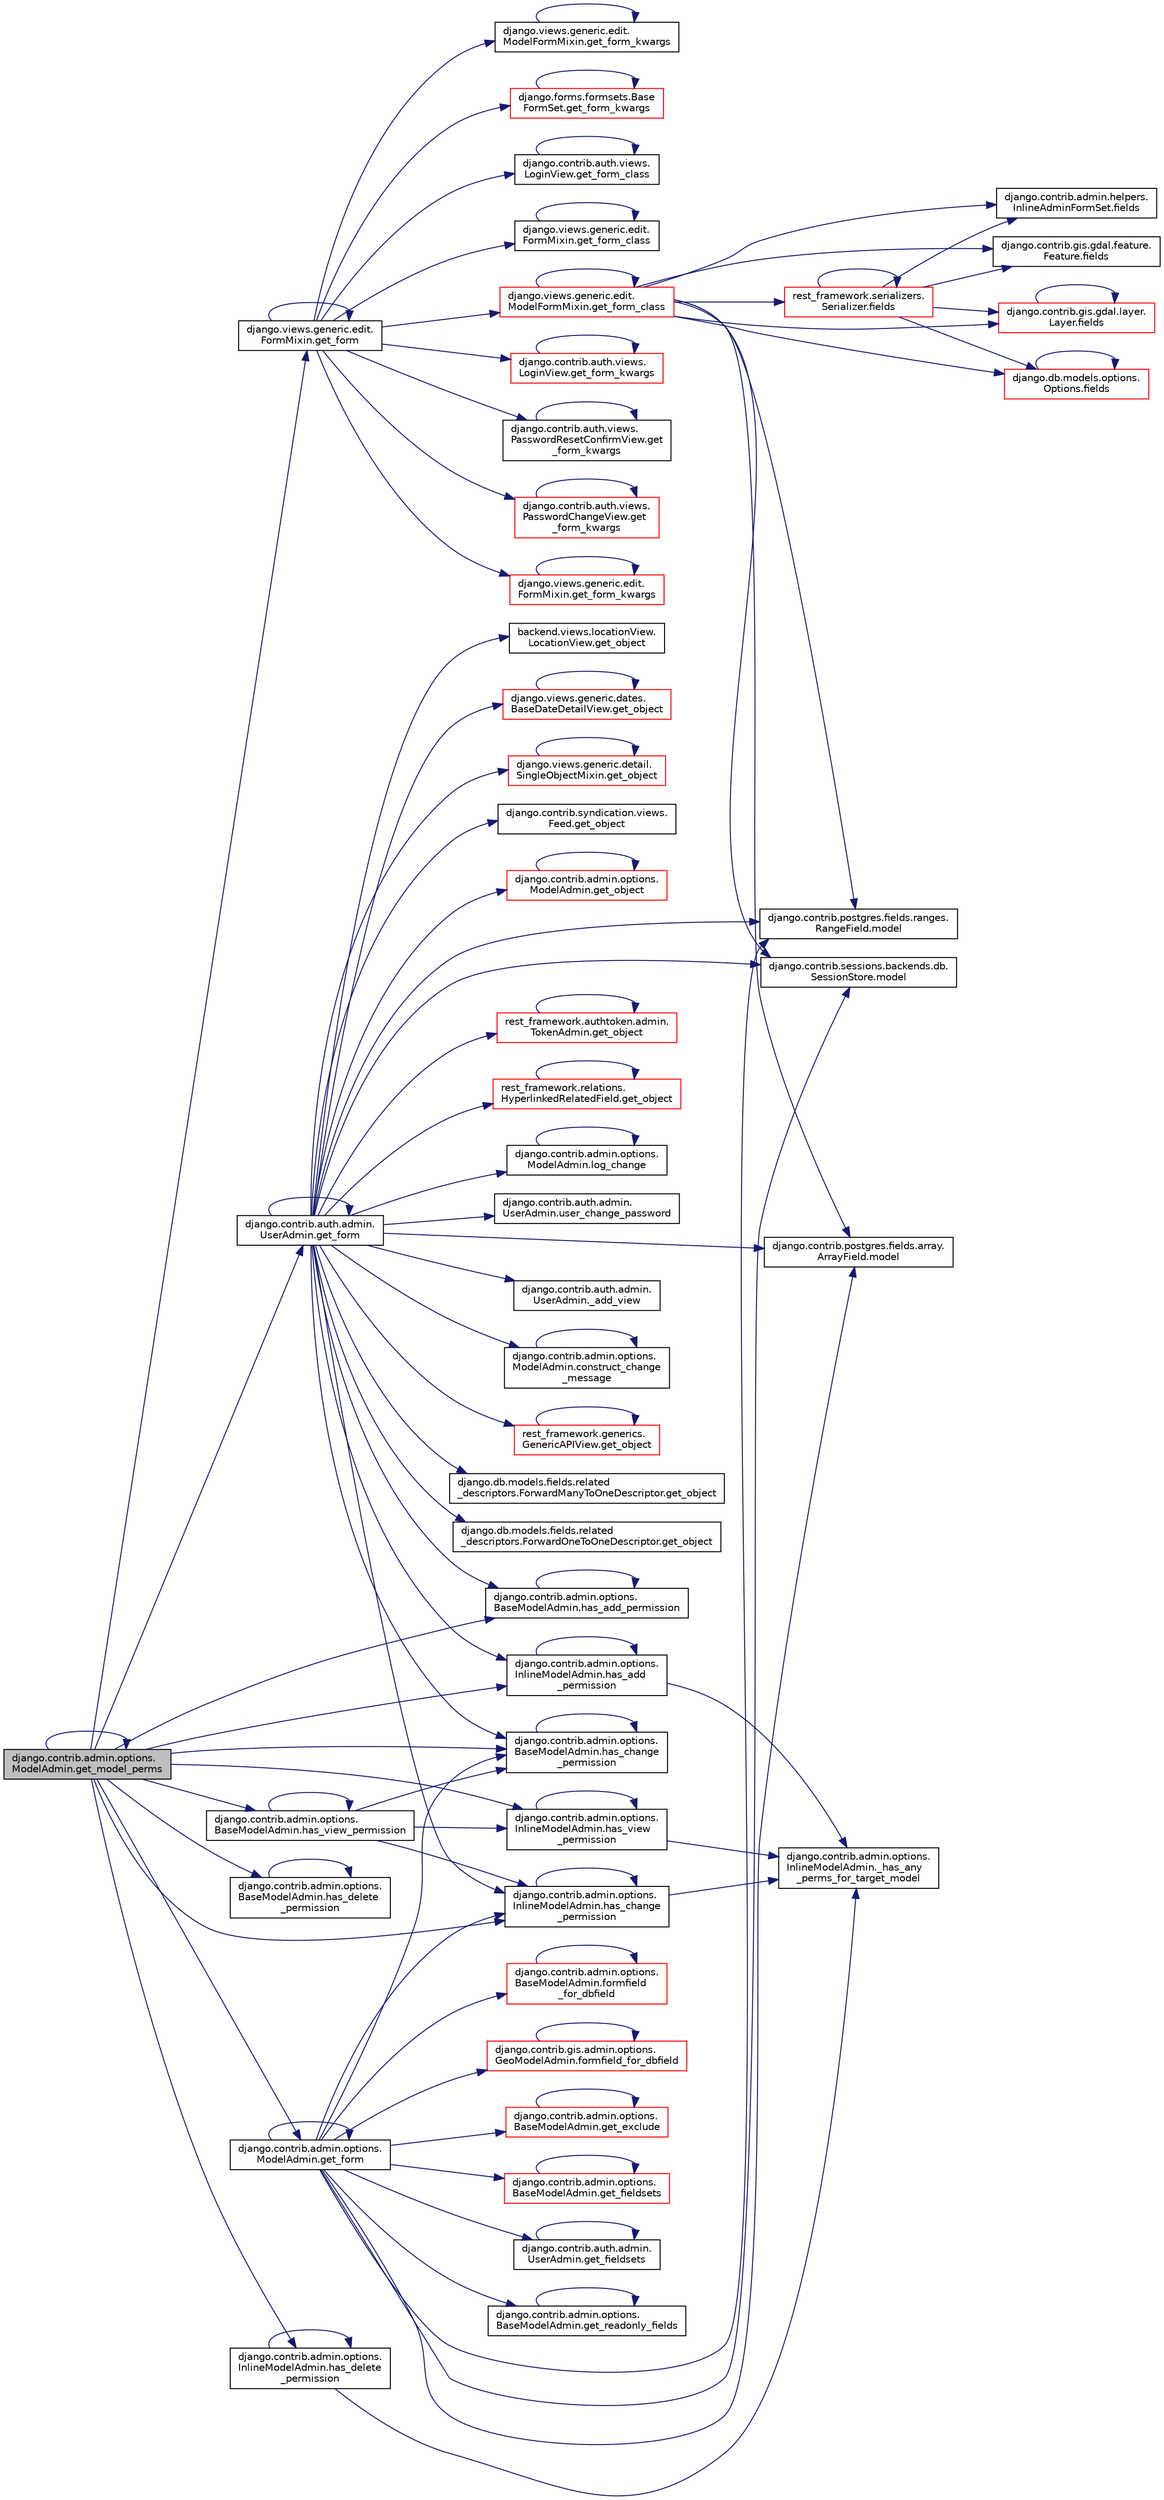 digraph "django.contrib.admin.options.ModelAdmin.get_model_perms"
{
 // LATEX_PDF_SIZE
  edge [fontname="Helvetica",fontsize="10",labelfontname="Helvetica",labelfontsize="10"];
  node [fontname="Helvetica",fontsize="10",shape=record];
  rankdir="LR";
  Node1 [label="django.contrib.admin.options.\lModelAdmin.get_model_perms",height=0.2,width=0.4,color="black", fillcolor="grey75", style="filled", fontcolor="black",tooltip=" "];
  Node1 -> Node2 [color="midnightblue",fontsize="10",style="solid",fontname="Helvetica"];
  Node2 [label="django.views.generic.edit.\lFormMixin.get_form",height=0.2,width=0.4,color="black", fillcolor="white", style="filled",URL="$df/d6a/classdjango_1_1views_1_1generic_1_1edit_1_1_form_mixin.html#a3d957f143079aa2efc364b3fb73153e2",tooltip=" "];
  Node2 -> Node2 [color="midnightblue",fontsize="10",style="solid",fontname="Helvetica"];
  Node2 -> Node3 [color="midnightblue",fontsize="10",style="solid",fontname="Helvetica"];
  Node3 [label="django.contrib.auth.views.\lLoginView.get_form_class",height=0.2,width=0.4,color="black", fillcolor="white", style="filled",URL="$dd/d60/classdjango_1_1contrib_1_1auth_1_1views_1_1_login_view.html#a265c421bfdf5068a6653c43e11b43e38",tooltip=" "];
  Node3 -> Node3 [color="midnightblue",fontsize="10",style="solid",fontname="Helvetica"];
  Node2 -> Node4 [color="midnightblue",fontsize="10",style="solid",fontname="Helvetica"];
  Node4 [label="django.views.generic.edit.\lFormMixin.get_form_class",height=0.2,width=0.4,color="black", fillcolor="white", style="filled",URL="$df/d6a/classdjango_1_1views_1_1generic_1_1edit_1_1_form_mixin.html#a9d5bf20e41415e95630dc370223da2f5",tooltip=" "];
  Node4 -> Node4 [color="midnightblue",fontsize="10",style="solid",fontname="Helvetica"];
  Node2 -> Node5 [color="midnightblue",fontsize="10",style="solid",fontname="Helvetica"];
  Node5 [label="django.views.generic.edit.\lModelFormMixin.get_form_class",height=0.2,width=0.4,color="red", fillcolor="white", style="filled",URL="$d9/de4/classdjango_1_1views_1_1generic_1_1edit_1_1_model_form_mixin.html#ab5f7deaff78cbca18e8d853aa6500f68",tooltip=" "];
  Node5 -> Node6 [color="midnightblue",fontsize="10",style="solid",fontname="Helvetica"];
  Node6 [label="django.contrib.admin.helpers.\lInlineAdminFormSet.fields",height=0.2,width=0.4,color="black", fillcolor="white", style="filled",URL="$db/d43/classdjango_1_1contrib_1_1admin_1_1helpers_1_1_inline_admin_form_set.html#a05da4b8d8905c6773882ad9d9219e56f",tooltip=" "];
  Node5 -> Node7 [color="midnightblue",fontsize="10",style="solid",fontname="Helvetica"];
  Node7 [label="django.contrib.gis.gdal.feature.\lFeature.fields",height=0.2,width=0.4,color="black", fillcolor="white", style="filled",URL="$db/d34/classdjango_1_1contrib_1_1gis_1_1gdal_1_1feature_1_1_feature.html#a8cfc80966af7ca71369fc1b2c511f7d2",tooltip=" "];
  Node5 -> Node8 [color="midnightblue",fontsize="10",style="solid",fontname="Helvetica"];
  Node8 [label="django.contrib.gis.gdal.layer.\lLayer.fields",height=0.2,width=0.4,color="red", fillcolor="white", style="filled",URL="$d9/d84/classdjango_1_1contrib_1_1gis_1_1gdal_1_1layer_1_1_layer.html#a6343afa888079fc224c68c4d69d0ae4c",tooltip=" "];
  Node8 -> Node8 [color="midnightblue",fontsize="10",style="solid",fontname="Helvetica"];
  Node5 -> Node11 [color="midnightblue",fontsize="10",style="solid",fontname="Helvetica"];
  Node11 [label="django.db.models.options.\lOptions.fields",height=0.2,width=0.4,color="red", fillcolor="white", style="filled",URL="$d4/d60/classdjango_1_1db_1_1models_1_1options_1_1_options.html#aad34b611171b74c47280b50bd350a7b5",tooltip=" "];
  Node11 -> Node11 [color="midnightblue",fontsize="10",style="solid",fontname="Helvetica"];
  Node5 -> Node19 [color="midnightblue",fontsize="10",style="solid",fontname="Helvetica"];
  Node19 [label="rest_framework.serializers.\lSerializer.fields",height=0.2,width=0.4,color="red", fillcolor="white", style="filled",URL="$de/daf/classrest__framework_1_1serializers_1_1_serializer.html#a304b94e9bf70334bb75af37586bb82fd",tooltip=" "];
  Node19 -> Node6 [color="midnightblue",fontsize="10",style="solid",fontname="Helvetica"];
  Node19 -> Node7 [color="midnightblue",fontsize="10",style="solid",fontname="Helvetica"];
  Node19 -> Node8 [color="midnightblue",fontsize="10",style="solid",fontname="Helvetica"];
  Node19 -> Node11 [color="midnightblue",fontsize="10",style="solid",fontname="Helvetica"];
  Node19 -> Node19 [color="midnightblue",fontsize="10",style="solid",fontname="Helvetica"];
  Node5 -> Node5 [color="midnightblue",fontsize="10",style="solid",fontname="Helvetica"];
  Node5 -> Node15 [color="midnightblue",fontsize="10",style="solid",fontname="Helvetica"];
  Node15 [label="django.contrib.postgres.fields.array.\lArrayField.model",height=0.2,width=0.4,color="black", fillcolor="white", style="filled",URL="$dc/ddf/classdjango_1_1contrib_1_1postgres_1_1fields_1_1array_1_1_array_field.html#a43ec884d709f829e50c6881dc369ce94",tooltip=" "];
  Node5 -> Node16 [color="midnightblue",fontsize="10",style="solid",fontname="Helvetica"];
  Node16 [label="django.contrib.postgres.fields.ranges.\lRangeField.model",height=0.2,width=0.4,color="black", fillcolor="white", style="filled",URL="$d5/d99/classdjango_1_1contrib_1_1postgres_1_1fields_1_1ranges_1_1_range_field.html#a5f5cfd6917f141914484d606279cf20a",tooltip=" "];
  Node5 -> Node17 [color="midnightblue",fontsize="10",style="solid",fontname="Helvetica"];
  Node17 [label="django.contrib.sessions.backends.db.\lSessionStore.model",height=0.2,width=0.4,color="black", fillcolor="white", style="filled",URL="$d2/d1a/classdjango_1_1contrib_1_1sessions_1_1backends_1_1db_1_1_session_store.html#a9b2f42869f296eab5fab4dd5867285df",tooltip=" "];
  Node2 -> Node995 [color="midnightblue",fontsize="10",style="solid",fontname="Helvetica"];
  Node995 [label="django.contrib.auth.views.\lLoginView.get_form_kwargs",height=0.2,width=0.4,color="red", fillcolor="white", style="filled",URL="$dd/d60/classdjango_1_1contrib_1_1auth_1_1views_1_1_login_view.html#acfe4d8339fbf103b4d0a3ab00ca515cb",tooltip=" "];
  Node995 -> Node995 [color="midnightblue",fontsize="10",style="solid",fontname="Helvetica"];
  Node2 -> Node996 [color="midnightblue",fontsize="10",style="solid",fontname="Helvetica"];
  Node996 [label="django.contrib.auth.views.\lPasswordResetConfirmView.get\l_form_kwargs",height=0.2,width=0.4,color="black", fillcolor="white", style="filled",URL="$da/d2d/classdjango_1_1contrib_1_1auth_1_1views_1_1_password_reset_confirm_view.html#a98c2c808d29b0e81720825d01c0d0de3",tooltip=" "];
  Node996 -> Node996 [color="midnightblue",fontsize="10",style="solid",fontname="Helvetica"];
  Node2 -> Node997 [color="midnightblue",fontsize="10",style="solid",fontname="Helvetica"];
  Node997 [label="django.contrib.auth.views.\lPasswordChangeView.get\l_form_kwargs",height=0.2,width=0.4,color="red", fillcolor="white", style="filled",URL="$d6/de8/classdjango_1_1contrib_1_1auth_1_1views_1_1_password_change_view.html#a819ee3cbfcf3ce40a8a1aa66bef97850",tooltip=" "];
  Node997 -> Node997 [color="midnightblue",fontsize="10",style="solid",fontname="Helvetica"];
  Node2 -> Node998 [color="midnightblue",fontsize="10",style="solid",fontname="Helvetica"];
  Node998 [label="django.views.generic.edit.\lFormMixin.get_form_kwargs",height=0.2,width=0.4,color="red", fillcolor="white", style="filled",URL="$df/d6a/classdjango_1_1views_1_1generic_1_1edit_1_1_form_mixin.html#a39553a35fb3f5f55c90d9f6355a57b78",tooltip=" "];
  Node998 -> Node998 [color="midnightblue",fontsize="10",style="solid",fontname="Helvetica"];
  Node2 -> Node1024 [color="midnightblue",fontsize="10",style="solid",fontname="Helvetica"];
  Node1024 [label="django.views.generic.edit.\lModelFormMixin.get_form_kwargs",height=0.2,width=0.4,color="black", fillcolor="white", style="filled",URL="$d9/de4/classdjango_1_1views_1_1generic_1_1edit_1_1_model_form_mixin.html#acb84732059397043dfe04440b12ac05b",tooltip=" "];
  Node1024 -> Node1024 [color="midnightblue",fontsize="10",style="solid",fontname="Helvetica"];
  Node2 -> Node1025 [color="midnightblue",fontsize="10",style="solid",fontname="Helvetica"];
  Node1025 [label="django.forms.formsets.Base\lFormSet.get_form_kwargs",height=0.2,width=0.4,color="red", fillcolor="white", style="filled",URL="$d5/d7f/classdjango_1_1forms_1_1formsets_1_1_base_form_set.html#a88de5b295c9504269cae259b3bcefc93",tooltip=" "];
  Node1025 -> Node1025 [color="midnightblue",fontsize="10",style="solid",fontname="Helvetica"];
  Node1 -> Node711 [color="midnightblue",fontsize="10",style="solid",fontname="Helvetica"];
  Node711 [label="django.contrib.auth.admin.\lUserAdmin.get_form",height=0.2,width=0.4,color="black", fillcolor="white", style="filled",URL="$de/d3c/classdjango_1_1contrib_1_1auth_1_1admin_1_1_user_admin.html#a30a0a369e3f81b055b79cf3961971466",tooltip=" "];
  Node711 -> Node712 [color="midnightblue",fontsize="10",style="solid",fontname="Helvetica"];
  Node712 [label="django.contrib.auth.admin.\lUserAdmin._add_view",height=0.2,width=0.4,color="black", fillcolor="white", style="filled",URL="$de/d3c/classdjango_1_1contrib_1_1auth_1_1admin_1_1_user_admin.html#ab581ee42179abde629faf64384e4f90e",tooltip=" "];
  Node711 -> Node713 [color="midnightblue",fontsize="10",style="solid",fontname="Helvetica"];
  Node713 [label="django.contrib.admin.options.\lModelAdmin.construct_change\l_message",height=0.2,width=0.4,color="black", fillcolor="white", style="filled",URL="$d5/d05/classdjango_1_1contrib_1_1admin_1_1options_1_1_model_admin.html#a272a3481b4efcddff16312fb282ecc46",tooltip=" "];
  Node713 -> Node713 [color="midnightblue",fontsize="10",style="solid",fontname="Helvetica"];
  Node711 -> Node711 [color="midnightblue",fontsize="10",style="solid",fontname="Helvetica"];
  Node711 -> Node714 [color="midnightblue",fontsize="10",style="solid",fontname="Helvetica"];
  Node714 [label="rest_framework.generics.\lGenericAPIView.get_object",height=0.2,width=0.4,color="red", fillcolor="white", style="filled",URL="$d9/d8f/classrest__framework_1_1generics_1_1_generic_a_p_i_view.html#af19daba665c7e3f1329658f71f0dbc1c",tooltip=" "];
  Node714 -> Node714 [color="midnightblue",fontsize="10",style="solid",fontname="Helvetica"];
  Node711 -> Node774 [color="midnightblue",fontsize="10",style="solid",fontname="Helvetica"];
  Node774 [label="django.db.models.fields.related\l_descriptors.ForwardManyToOneDescriptor.get_object",height=0.2,width=0.4,color="black", fillcolor="white", style="filled",URL="$d8/d45/classdjango_1_1db_1_1models_1_1fields_1_1related__descriptors_1_1_forward_many_to_one_descriptor.html#a9458218e7631d05103497d911a7ecaec",tooltip=" "];
  Node711 -> Node775 [color="midnightblue",fontsize="10",style="solid",fontname="Helvetica"];
  Node775 [label="django.db.models.fields.related\l_descriptors.ForwardOneToOneDescriptor.get_object",height=0.2,width=0.4,color="black", fillcolor="white", style="filled",URL="$db/d3e/classdjango_1_1db_1_1models_1_1fields_1_1related__descriptors_1_1_forward_one_to_one_descriptor.html#a076a95ea857cab6982498e8573bfd451",tooltip=" "];
  Node711 -> Node776 [color="midnightblue",fontsize="10",style="solid",fontname="Helvetica"];
  Node776 [label="backend.views.locationView.\lLocationView.get_object",height=0.2,width=0.4,color="black", fillcolor="white", style="filled",URL="$d8/dae/classbackend_1_1views_1_1location_view_1_1_location_view.html#af51efe9464a4b92a053902e2ac15b90c",tooltip=" "];
  Node711 -> Node777 [color="midnightblue",fontsize="10",style="solid",fontname="Helvetica"];
  Node777 [label="django.views.generic.dates.\lBaseDateDetailView.get_object",height=0.2,width=0.4,color="red", fillcolor="white", style="filled",URL="$d7/da7/classdjango_1_1views_1_1generic_1_1dates_1_1_base_date_detail_view.html#a32d05a2df829a53a3423b48d22d56845",tooltip=" "];
  Node777 -> Node777 [color="midnightblue",fontsize="10",style="solid",fontname="Helvetica"];
  Node711 -> Node758 [color="midnightblue",fontsize="10",style="solid",fontname="Helvetica"];
  Node758 [label="django.views.generic.detail.\lSingleObjectMixin.get_object",height=0.2,width=0.4,color="red", fillcolor="white", style="filled",URL="$d2/d8d/classdjango_1_1views_1_1generic_1_1detail_1_1_single_object_mixin.html#a2dd2bbde8d843929b3af3056125586d7",tooltip=" "];
  Node758 -> Node758 [color="midnightblue",fontsize="10",style="solid",fontname="Helvetica"];
  Node711 -> Node792 [color="midnightblue",fontsize="10",style="solid",fontname="Helvetica"];
  Node792 [label="django.contrib.syndication.views.\lFeed.get_object",height=0.2,width=0.4,color="black", fillcolor="white", style="filled",URL="$df/de9/classdjango_1_1contrib_1_1syndication_1_1views_1_1_feed.html#a3a5f77eb99cc490e683b12b9cfaba2d9",tooltip=" "];
  Node711 -> Node793 [color="midnightblue",fontsize="10",style="solid",fontname="Helvetica"];
  Node793 [label="django.contrib.admin.options.\lModelAdmin.get_object",height=0.2,width=0.4,color="red", fillcolor="white", style="filled",URL="$d5/d05/classdjango_1_1contrib_1_1admin_1_1options_1_1_model_admin.html#a9d8fe5dc46588f2e6a68135c73c1487f",tooltip=" "];
  Node793 -> Node793 [color="midnightblue",fontsize="10",style="solid",fontname="Helvetica"];
  Node711 -> Node794 [color="midnightblue",fontsize="10",style="solid",fontname="Helvetica"];
  Node794 [label="rest_framework.authtoken.admin.\lTokenAdmin.get_object",height=0.2,width=0.4,color="red", fillcolor="white", style="filled",URL="$dd/d7c/classrest__framework_1_1authtoken_1_1admin_1_1_token_admin.html#a3a99dfedc9482558b2c209121e23128c",tooltip=" "];
  Node794 -> Node794 [color="midnightblue",fontsize="10",style="solid",fontname="Helvetica"];
  Node711 -> Node795 [color="midnightblue",fontsize="10",style="solid",fontname="Helvetica"];
  Node795 [label="rest_framework.relations.\lHyperlinkedRelatedField.get_object",height=0.2,width=0.4,color="red", fillcolor="white", style="filled",URL="$d1/d10/classrest__framework_1_1relations_1_1_hyperlinked_related_field.html#ae5ffa1405c21fd97e837193405ec0cd7",tooltip=" "];
  Node795 -> Node795 [color="midnightblue",fontsize="10",style="solid",fontname="Helvetica"];
  Node711 -> Node796 [color="midnightblue",fontsize="10",style="solid",fontname="Helvetica"];
  Node796 [label="django.contrib.admin.options.\lBaseModelAdmin.has_add_permission",height=0.2,width=0.4,color="black", fillcolor="white", style="filled",URL="$d3/dd6/classdjango_1_1contrib_1_1admin_1_1options_1_1_base_model_admin.html#a42183e7d4e76c641eb9f3fe70a1665cc",tooltip=" "];
  Node796 -> Node796 [color="midnightblue",fontsize="10",style="solid",fontname="Helvetica"];
  Node711 -> Node797 [color="midnightblue",fontsize="10",style="solid",fontname="Helvetica"];
  Node797 [label="django.contrib.admin.options.\lInlineModelAdmin.has_add\l_permission",height=0.2,width=0.4,color="black", fillcolor="white", style="filled",URL="$db/dbb/classdjango_1_1contrib_1_1admin_1_1options_1_1_inline_model_admin.html#a1fb6dce08947b3044a07a87f0cdcb8d5",tooltip=" "];
  Node797 -> Node798 [color="midnightblue",fontsize="10",style="solid",fontname="Helvetica"];
  Node798 [label="django.contrib.admin.options.\lInlineModelAdmin._has_any\l_perms_for_target_model",height=0.2,width=0.4,color="black", fillcolor="white", style="filled",URL="$db/dbb/classdjango_1_1contrib_1_1admin_1_1options_1_1_inline_model_admin.html#a9a848b57ecdac8d4f211a53e62720523",tooltip=" "];
  Node797 -> Node797 [color="midnightblue",fontsize="10",style="solid",fontname="Helvetica"];
  Node711 -> Node799 [color="midnightblue",fontsize="10",style="solid",fontname="Helvetica"];
  Node799 [label="django.contrib.admin.options.\lBaseModelAdmin.has_change\l_permission",height=0.2,width=0.4,color="black", fillcolor="white", style="filled",URL="$d3/dd6/classdjango_1_1contrib_1_1admin_1_1options_1_1_base_model_admin.html#a4277a867d799a4ba8c1b113bd891b48b",tooltip=" "];
  Node799 -> Node799 [color="midnightblue",fontsize="10",style="solid",fontname="Helvetica"];
  Node711 -> Node800 [color="midnightblue",fontsize="10",style="solid",fontname="Helvetica"];
  Node800 [label="django.contrib.admin.options.\lInlineModelAdmin.has_change\l_permission",height=0.2,width=0.4,color="black", fillcolor="white", style="filled",URL="$db/dbb/classdjango_1_1contrib_1_1admin_1_1options_1_1_inline_model_admin.html#a055fbe72f6d25685cb0c8aeba33312bc",tooltip=" "];
  Node800 -> Node798 [color="midnightblue",fontsize="10",style="solid",fontname="Helvetica"];
  Node800 -> Node800 [color="midnightblue",fontsize="10",style="solid",fontname="Helvetica"];
  Node711 -> Node801 [color="midnightblue",fontsize="10",style="solid",fontname="Helvetica"];
  Node801 [label="django.contrib.admin.options.\lModelAdmin.log_change",height=0.2,width=0.4,color="black", fillcolor="white", style="filled",URL="$d5/d05/classdjango_1_1contrib_1_1admin_1_1options_1_1_model_admin.html#ae75e8f5048939e928e649d9d1f35c9c0",tooltip=" "];
  Node801 -> Node801 [color="midnightblue",fontsize="10",style="solid",fontname="Helvetica"];
  Node711 -> Node15 [color="midnightblue",fontsize="10",style="solid",fontname="Helvetica"];
  Node711 -> Node16 [color="midnightblue",fontsize="10",style="solid",fontname="Helvetica"];
  Node711 -> Node17 [color="midnightblue",fontsize="10",style="solid",fontname="Helvetica"];
  Node711 -> Node802 [color="midnightblue",fontsize="10",style="solid",fontname="Helvetica"];
  Node802 [label="django.contrib.auth.admin.\lUserAdmin.user_change_password",height=0.2,width=0.4,color="black", fillcolor="white", style="filled",URL="$de/d3c/classdjango_1_1contrib_1_1auth_1_1admin_1_1_user_admin.html#a4a929005f89dea9c6025bd3c4587879f",tooltip=" "];
  Node1 -> Node803 [color="midnightblue",fontsize="10",style="solid",fontname="Helvetica"];
  Node803 [label="django.contrib.admin.options.\lModelAdmin.get_form",height=0.2,width=0.4,color="black", fillcolor="white", style="filled",URL="$d5/d05/classdjango_1_1contrib_1_1admin_1_1options_1_1_model_admin.html#abd0de623835773d013e595da1b643402",tooltip=" "];
  Node803 -> Node804 [color="midnightblue",fontsize="10",style="solid",fontname="Helvetica"];
  Node804 [label="django.contrib.admin.options.\lBaseModelAdmin.formfield\l_for_dbfield",height=0.2,width=0.4,color="red", fillcolor="white", style="filled",URL="$d3/dd6/classdjango_1_1contrib_1_1admin_1_1options_1_1_base_model_admin.html#a763092905fe6cb6642338c22bef0af1f",tooltip=" "];
  Node804 -> Node804 [color="midnightblue",fontsize="10",style="solid",fontname="Helvetica"];
  Node803 -> Node811 [color="midnightblue",fontsize="10",style="solid",fontname="Helvetica"];
  Node811 [label="django.contrib.gis.admin.options.\lGeoModelAdmin.formfield_for_dbfield",height=0.2,width=0.4,color="red", fillcolor="white", style="filled",URL="$d6/d9a/classdjango_1_1contrib_1_1gis_1_1admin_1_1options_1_1_geo_model_admin.html#aedda72e6fdc9e3f3c1fee4925f6eba2a",tooltip=" "];
  Node811 -> Node811 [color="midnightblue",fontsize="10",style="solid",fontname="Helvetica"];
  Node803 -> Node842 [color="midnightblue",fontsize="10",style="solid",fontname="Helvetica"];
  Node842 [label="django.contrib.admin.options.\lBaseModelAdmin.get_exclude",height=0.2,width=0.4,color="red", fillcolor="white", style="filled",URL="$d3/dd6/classdjango_1_1contrib_1_1admin_1_1options_1_1_base_model_admin.html#ac34d58a1679cc5408b50430f9a7f0c65",tooltip=" "];
  Node842 -> Node842 [color="midnightblue",fontsize="10",style="solid",fontname="Helvetica"];
  Node803 -> Node859 [color="midnightblue",fontsize="10",style="solid",fontname="Helvetica"];
  Node859 [label="django.contrib.admin.options.\lBaseModelAdmin.get_fieldsets",height=0.2,width=0.4,color="red", fillcolor="white", style="filled",URL="$d3/dd6/classdjango_1_1contrib_1_1admin_1_1options_1_1_base_model_admin.html#ae980d705adad22c463d965501262953b",tooltip=" "];
  Node859 -> Node859 [color="midnightblue",fontsize="10",style="solid",fontname="Helvetica"];
  Node803 -> Node860 [color="midnightblue",fontsize="10",style="solid",fontname="Helvetica"];
  Node860 [label="django.contrib.auth.admin.\lUserAdmin.get_fieldsets",height=0.2,width=0.4,color="black", fillcolor="white", style="filled",URL="$de/d3c/classdjango_1_1contrib_1_1auth_1_1admin_1_1_user_admin.html#a018dc3d5472ed20f8a5a426476063886",tooltip=" "];
  Node860 -> Node860 [color="midnightblue",fontsize="10",style="solid",fontname="Helvetica"];
  Node803 -> Node803 [color="midnightblue",fontsize="10",style="solid",fontname="Helvetica"];
  Node803 -> Node41 [color="midnightblue",fontsize="10",style="solid",fontname="Helvetica"];
  Node41 [label="django.contrib.admin.options.\lBaseModelAdmin.get_readonly_fields",height=0.2,width=0.4,color="black", fillcolor="white", style="filled",URL="$d3/dd6/classdjango_1_1contrib_1_1admin_1_1options_1_1_base_model_admin.html#acb5b3d9f59396775c7a12f8336179b25",tooltip=" "];
  Node41 -> Node41 [color="midnightblue",fontsize="10",style="solid",fontname="Helvetica"];
  Node803 -> Node799 [color="midnightblue",fontsize="10",style="solid",fontname="Helvetica"];
  Node803 -> Node800 [color="midnightblue",fontsize="10",style="solid",fontname="Helvetica"];
  Node803 -> Node15 [color="midnightblue",fontsize="10",style="solid",fontname="Helvetica"];
  Node803 -> Node16 [color="midnightblue",fontsize="10",style="solid",fontname="Helvetica"];
  Node803 -> Node17 [color="midnightblue",fontsize="10",style="solid",fontname="Helvetica"];
  Node1 -> Node1 [color="midnightblue",fontsize="10",style="solid",fontname="Helvetica"];
  Node1 -> Node796 [color="midnightblue",fontsize="10",style="solid",fontname="Helvetica"];
  Node1 -> Node797 [color="midnightblue",fontsize="10",style="solid",fontname="Helvetica"];
  Node1 -> Node799 [color="midnightblue",fontsize="10",style="solid",fontname="Helvetica"];
  Node1 -> Node800 [color="midnightblue",fontsize="10",style="solid",fontname="Helvetica"];
  Node1 -> Node5532 [color="midnightblue",fontsize="10",style="solid",fontname="Helvetica"];
  Node5532 [label="django.contrib.admin.options.\lBaseModelAdmin.has_delete\l_permission",height=0.2,width=0.4,color="black", fillcolor="white", style="filled",URL="$d3/dd6/classdjango_1_1contrib_1_1admin_1_1options_1_1_base_model_admin.html#a533b21c21a8fb1baf9d92ce22c46ff04",tooltip=" "];
  Node5532 -> Node5532 [color="midnightblue",fontsize="10",style="solid",fontname="Helvetica"];
  Node1 -> Node5533 [color="midnightblue",fontsize="10",style="solid",fontname="Helvetica"];
  Node5533 [label="django.contrib.admin.options.\lInlineModelAdmin.has_delete\l_permission",height=0.2,width=0.4,color="black", fillcolor="white", style="filled",URL="$db/dbb/classdjango_1_1contrib_1_1admin_1_1options_1_1_inline_model_admin.html#aeb92da81128a6a306af87e27e8874c43",tooltip=" "];
  Node5533 -> Node798 [color="midnightblue",fontsize="10",style="solid",fontname="Helvetica"];
  Node5533 -> Node5533 [color="midnightblue",fontsize="10",style="solid",fontname="Helvetica"];
  Node1 -> Node5534 [color="midnightblue",fontsize="10",style="solid",fontname="Helvetica"];
  Node5534 [label="django.contrib.admin.options.\lBaseModelAdmin.has_view_permission",height=0.2,width=0.4,color="black", fillcolor="white", style="filled",URL="$d3/dd6/classdjango_1_1contrib_1_1admin_1_1options_1_1_base_model_admin.html#a6ea3f350aa50399449f511482df5cffb",tooltip=" "];
  Node5534 -> Node799 [color="midnightblue",fontsize="10",style="solid",fontname="Helvetica"];
  Node5534 -> Node800 [color="midnightblue",fontsize="10",style="solid",fontname="Helvetica"];
  Node5534 -> Node5534 [color="midnightblue",fontsize="10",style="solid",fontname="Helvetica"];
  Node5534 -> Node5535 [color="midnightblue",fontsize="10",style="solid",fontname="Helvetica"];
  Node5535 [label="django.contrib.admin.options.\lInlineModelAdmin.has_view\l_permission",height=0.2,width=0.4,color="black", fillcolor="white", style="filled",URL="$db/dbb/classdjango_1_1contrib_1_1admin_1_1options_1_1_inline_model_admin.html#a53c09225125f5ccc8de8f93a6801a8d0",tooltip=" "];
  Node5535 -> Node798 [color="midnightblue",fontsize="10",style="solid",fontname="Helvetica"];
  Node5535 -> Node5535 [color="midnightblue",fontsize="10",style="solid",fontname="Helvetica"];
  Node1 -> Node5535 [color="midnightblue",fontsize="10",style="solid",fontname="Helvetica"];
}
